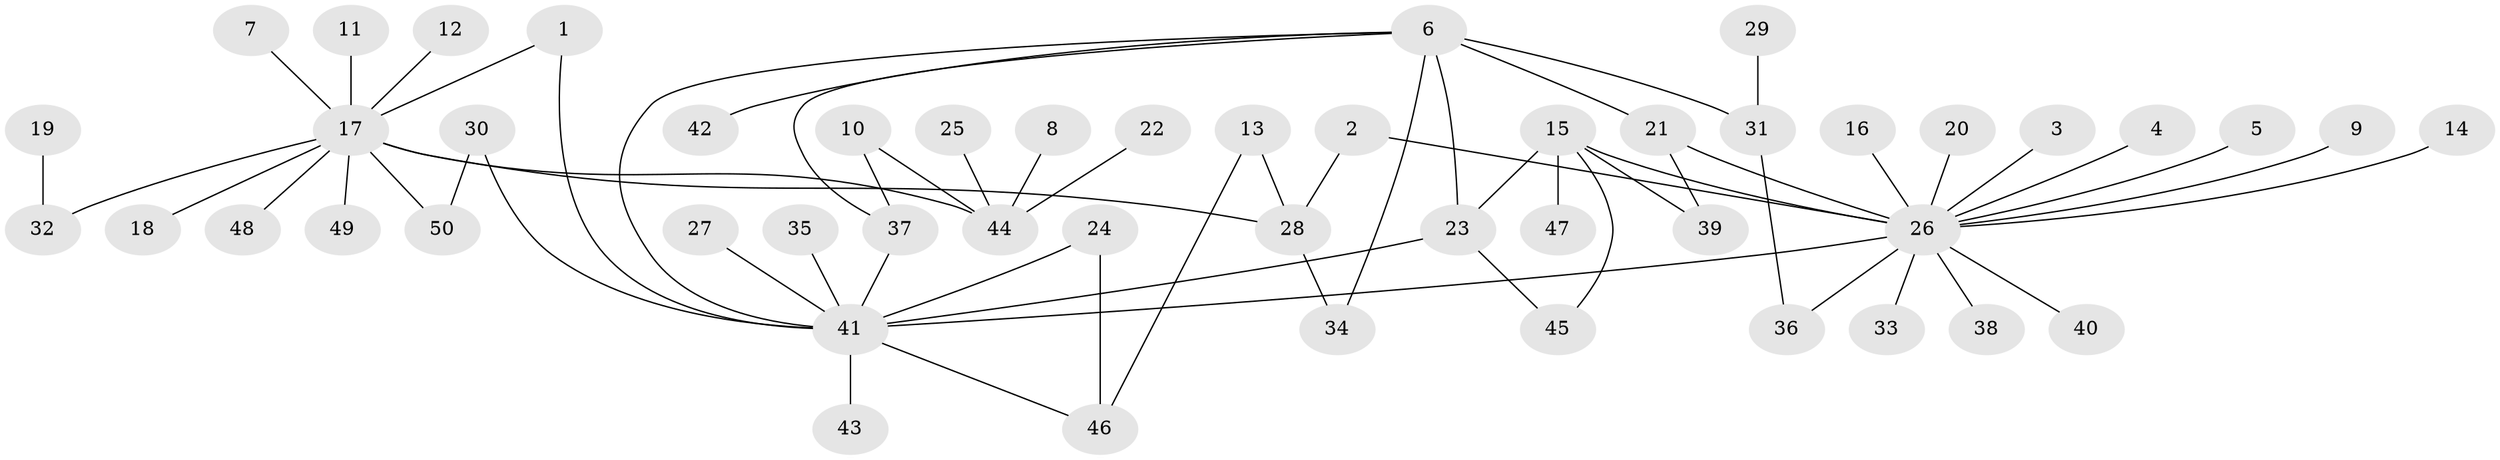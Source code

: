 // original degree distribution, {2: 0.24742268041237114, 13: 0.020618556701030927, 18: 0.010309278350515464, 3: 0.061855670103092786, 4: 0.061855670103092786, 7: 0.020618556701030927, 1: 0.5360824742268041, 5: 0.041237113402061855}
// Generated by graph-tools (version 1.1) at 2025/36/03/04/25 23:36:43]
// undirected, 50 vertices, 62 edges
graph export_dot {
  node [color=gray90,style=filled];
  1;
  2;
  3;
  4;
  5;
  6;
  7;
  8;
  9;
  10;
  11;
  12;
  13;
  14;
  15;
  16;
  17;
  18;
  19;
  20;
  21;
  22;
  23;
  24;
  25;
  26;
  27;
  28;
  29;
  30;
  31;
  32;
  33;
  34;
  35;
  36;
  37;
  38;
  39;
  40;
  41;
  42;
  43;
  44;
  45;
  46;
  47;
  48;
  49;
  50;
  1 -- 17 [weight=1.0];
  1 -- 41 [weight=1.0];
  2 -- 26 [weight=1.0];
  2 -- 28 [weight=1.0];
  3 -- 26 [weight=1.0];
  4 -- 26 [weight=1.0];
  5 -- 26 [weight=1.0];
  6 -- 21 [weight=1.0];
  6 -- 23 [weight=1.0];
  6 -- 31 [weight=1.0];
  6 -- 34 [weight=1.0];
  6 -- 37 [weight=1.0];
  6 -- 41 [weight=1.0];
  6 -- 42 [weight=1.0];
  7 -- 17 [weight=1.0];
  8 -- 44 [weight=1.0];
  9 -- 26 [weight=1.0];
  10 -- 37 [weight=1.0];
  10 -- 44 [weight=1.0];
  11 -- 17 [weight=1.0];
  12 -- 17 [weight=1.0];
  13 -- 28 [weight=1.0];
  13 -- 46 [weight=1.0];
  14 -- 26 [weight=1.0];
  15 -- 23 [weight=1.0];
  15 -- 26 [weight=2.0];
  15 -- 39 [weight=1.0];
  15 -- 45 [weight=1.0];
  15 -- 47 [weight=1.0];
  16 -- 26 [weight=1.0];
  17 -- 18 [weight=1.0];
  17 -- 28 [weight=1.0];
  17 -- 32 [weight=1.0];
  17 -- 44 [weight=1.0];
  17 -- 48 [weight=1.0];
  17 -- 49 [weight=1.0];
  17 -- 50 [weight=1.0];
  19 -- 32 [weight=1.0];
  20 -- 26 [weight=1.0];
  21 -- 26 [weight=1.0];
  21 -- 39 [weight=1.0];
  22 -- 44 [weight=1.0];
  23 -- 41 [weight=1.0];
  23 -- 45 [weight=1.0];
  24 -- 41 [weight=1.0];
  24 -- 46 [weight=1.0];
  25 -- 44 [weight=1.0];
  26 -- 33 [weight=1.0];
  26 -- 36 [weight=1.0];
  26 -- 38 [weight=1.0];
  26 -- 40 [weight=1.0];
  26 -- 41 [weight=1.0];
  27 -- 41 [weight=1.0];
  28 -- 34 [weight=1.0];
  29 -- 31 [weight=1.0];
  30 -- 41 [weight=1.0];
  30 -- 50 [weight=1.0];
  31 -- 36 [weight=1.0];
  35 -- 41 [weight=1.0];
  37 -- 41 [weight=1.0];
  41 -- 43 [weight=1.0];
  41 -- 46 [weight=1.0];
}

